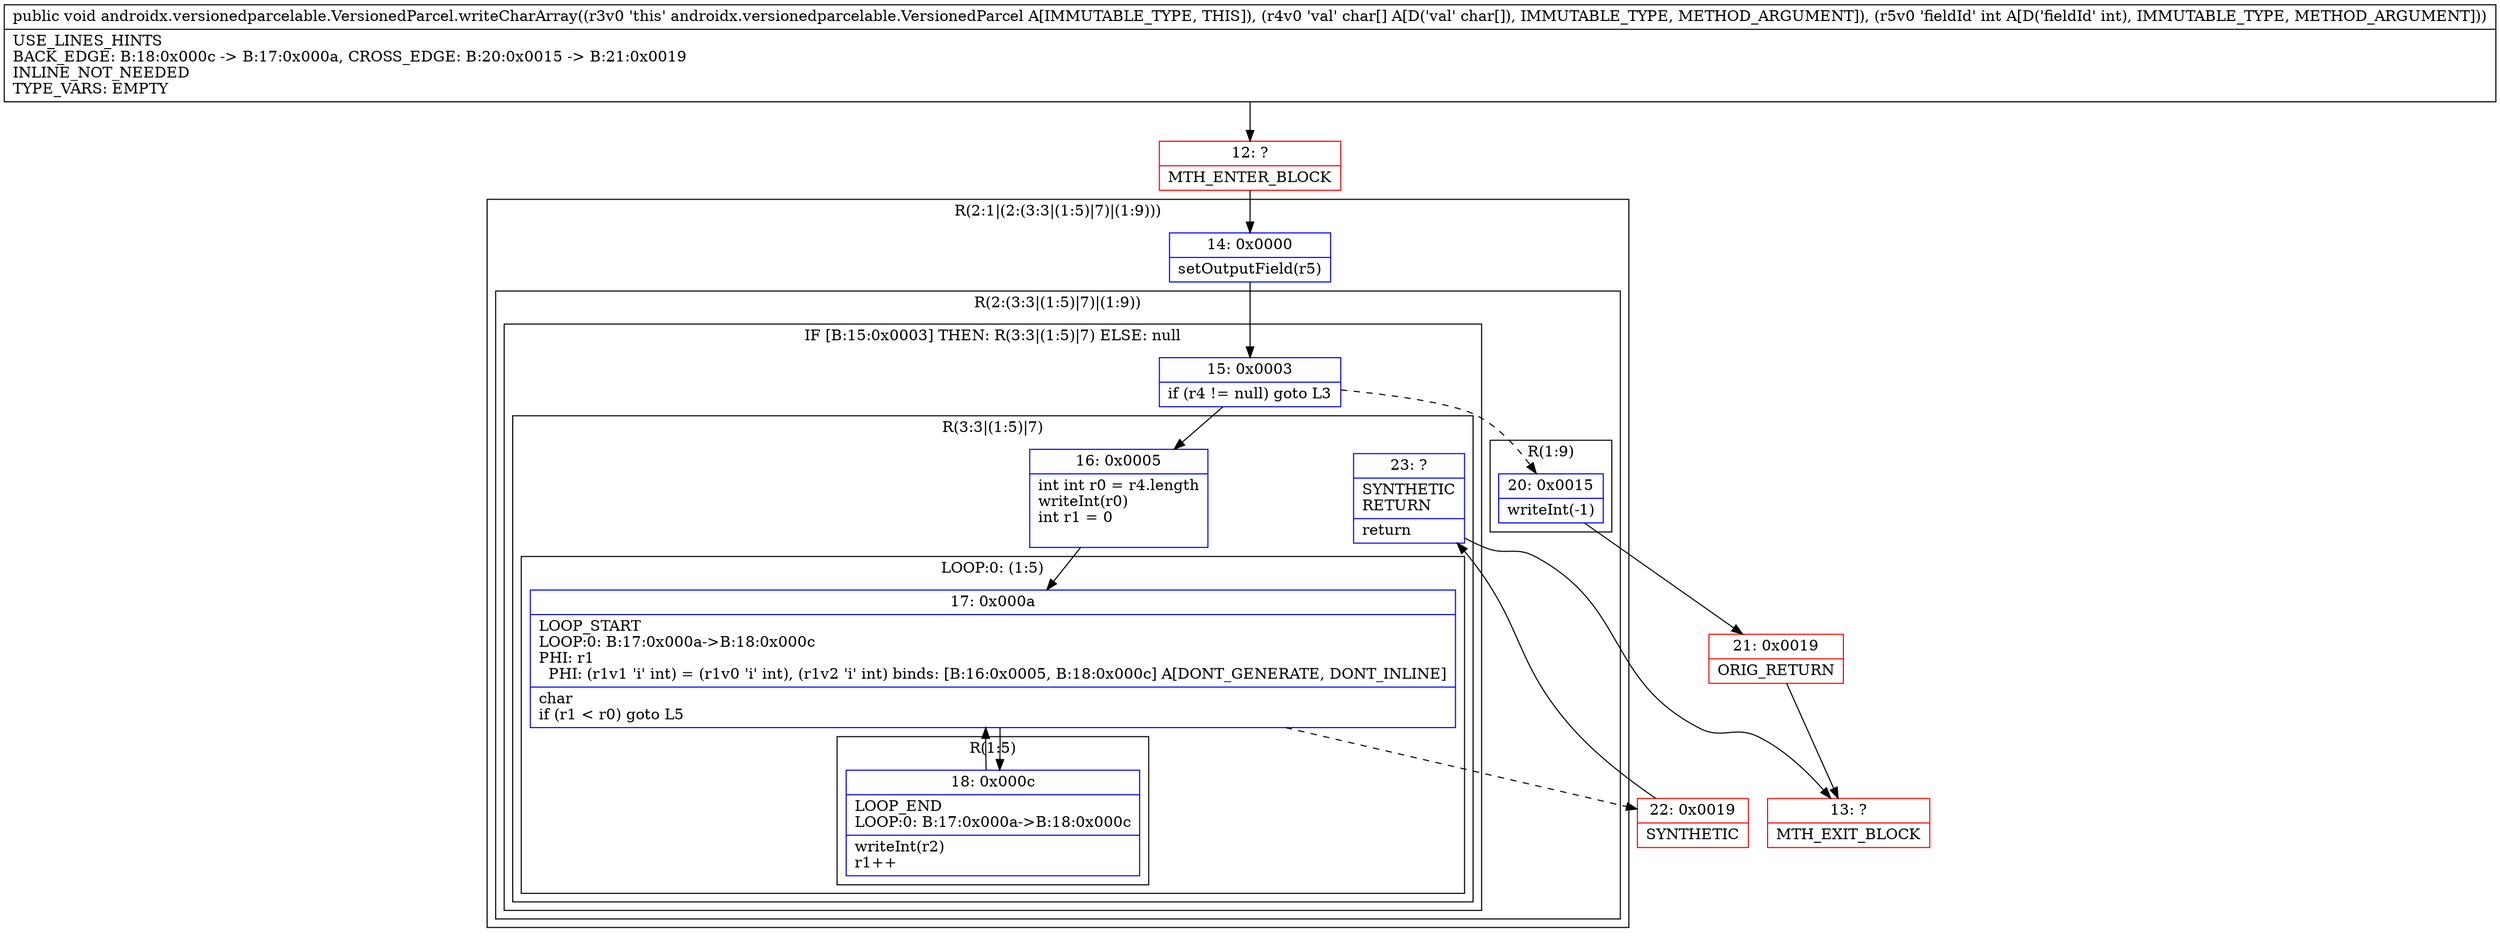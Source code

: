 digraph "CFG forandroidx.versionedparcelable.VersionedParcel.writeCharArray([CI)V" {
subgraph cluster_Region_1937277429 {
label = "R(2:1|(2:(3:3|(1:5)|7)|(1:9)))";
node [shape=record,color=blue];
Node_14 [shape=record,label="{14\:\ 0x0000|setOutputField(r5)\l}"];
subgraph cluster_Region_1946416285 {
label = "R(2:(3:3|(1:5)|7)|(1:9))";
node [shape=record,color=blue];
subgraph cluster_IfRegion_997209958 {
label = "IF [B:15:0x0003] THEN: R(3:3|(1:5)|7) ELSE: null";
node [shape=record,color=blue];
Node_15 [shape=record,label="{15\:\ 0x0003|if (r4 != null) goto L3\l}"];
subgraph cluster_Region_1893647566 {
label = "R(3:3|(1:5)|7)";
node [shape=record,color=blue];
Node_16 [shape=record,label="{16\:\ 0x0005|int int r0 = r4.length\lwriteInt(r0)\lint r1 = 0\l\l}"];
subgraph cluster_LoopRegion_1414084316 {
label = "LOOP:0: (1:5)";
node [shape=record,color=blue];
Node_17 [shape=record,label="{17\:\ 0x000a|LOOP_START\lLOOP:0: B:17:0x000a\-\>B:18:0x000c\lPHI: r1 \l  PHI: (r1v1 'i' int) = (r1v0 'i' int), (r1v2 'i' int) binds: [B:16:0x0005, B:18:0x000c] A[DONT_GENERATE, DONT_INLINE]\l|char \lif (r1 \< r0) goto L5\l}"];
subgraph cluster_Region_1703050029 {
label = "R(1:5)";
node [shape=record,color=blue];
Node_18 [shape=record,label="{18\:\ 0x000c|LOOP_END\lLOOP:0: B:17:0x000a\-\>B:18:0x000c\l|writeInt(r2)\lr1++\l}"];
}
}
Node_23 [shape=record,label="{23\:\ ?|SYNTHETIC\lRETURN\l|return\l}"];
}
}
subgraph cluster_Region_1669948041 {
label = "R(1:9)";
node [shape=record,color=blue];
Node_20 [shape=record,label="{20\:\ 0x0015|writeInt(\-1)\l}"];
}
}
}
Node_12 [shape=record,color=red,label="{12\:\ ?|MTH_ENTER_BLOCK\l}"];
Node_22 [shape=record,color=red,label="{22\:\ 0x0019|SYNTHETIC\l}"];
Node_13 [shape=record,color=red,label="{13\:\ ?|MTH_EXIT_BLOCK\l}"];
Node_21 [shape=record,color=red,label="{21\:\ 0x0019|ORIG_RETURN\l}"];
MethodNode[shape=record,label="{public void androidx.versionedparcelable.VersionedParcel.writeCharArray((r3v0 'this' androidx.versionedparcelable.VersionedParcel A[IMMUTABLE_TYPE, THIS]), (r4v0 'val' char[] A[D('val' char[]), IMMUTABLE_TYPE, METHOD_ARGUMENT]), (r5v0 'fieldId' int A[D('fieldId' int), IMMUTABLE_TYPE, METHOD_ARGUMENT]))  | USE_LINES_HINTS\lBACK_EDGE: B:18:0x000c \-\> B:17:0x000a, CROSS_EDGE: B:20:0x0015 \-\> B:21:0x0019\lINLINE_NOT_NEEDED\lTYPE_VARS: EMPTY\l}"];
MethodNode -> Node_12;Node_14 -> Node_15;
Node_15 -> Node_16;
Node_15 -> Node_20[style=dashed];
Node_16 -> Node_17;
Node_17 -> Node_18;
Node_17 -> Node_22[style=dashed];
Node_18 -> Node_17;
Node_23 -> Node_13;
Node_20 -> Node_21;
Node_12 -> Node_14;
Node_22 -> Node_23;
Node_21 -> Node_13;
}

